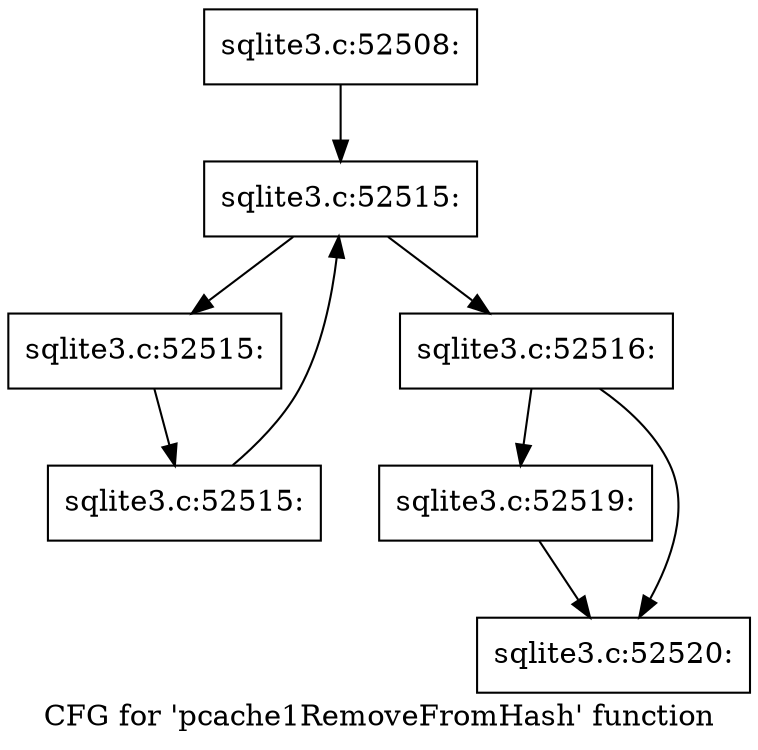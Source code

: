 digraph "CFG for 'pcache1RemoveFromHash' function" {
	label="CFG for 'pcache1RemoveFromHash' function";

	Node0x55c0fa94da30 [shape=record,label="{sqlite3.c:52508:}"];
	Node0x55c0fa94da30 -> Node0x55c0fa954490;
	Node0x55c0fa954490 [shape=record,label="{sqlite3.c:52515:}"];
	Node0x55c0fa954490 -> Node0x55c0fa9546b0;
	Node0x55c0fa954490 -> Node0x55c0fa953f30;
	Node0x55c0fa9546b0 [shape=record,label="{sqlite3.c:52515:}"];
	Node0x55c0fa9546b0 -> Node0x55c0fa954620;
	Node0x55c0fa954620 [shape=record,label="{sqlite3.c:52515:}"];
	Node0x55c0fa954620 -> Node0x55c0fa954490;
	Node0x55c0fa953f30 [shape=record,label="{sqlite3.c:52516:}"];
	Node0x55c0fa953f30 -> Node0x55c0fa955860;
	Node0x55c0fa953f30 -> Node0x55c0fa9558b0;
	Node0x55c0fa955860 [shape=record,label="{sqlite3.c:52519:}"];
	Node0x55c0fa955860 -> Node0x55c0fa9558b0;
	Node0x55c0fa9558b0 [shape=record,label="{sqlite3.c:52520:}"];
}
